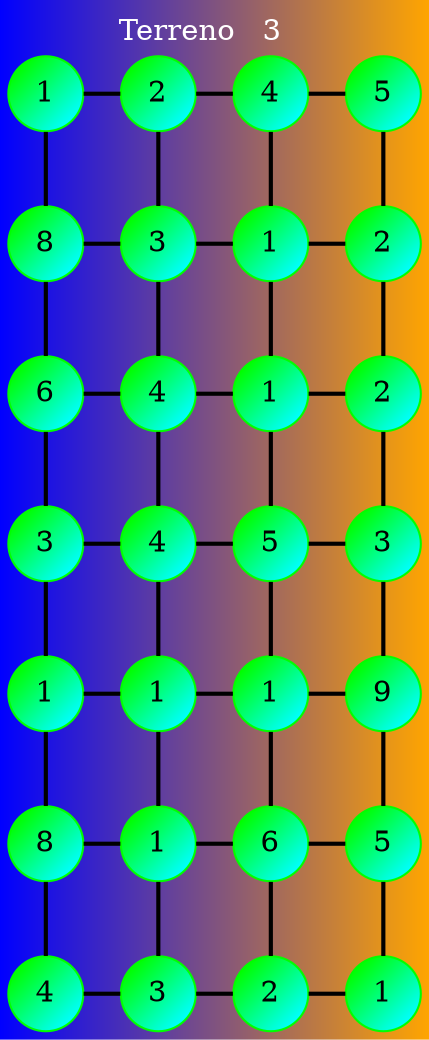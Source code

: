 
        graph grid{
	            layout=dot   
                fontcolor="white" 
                label=" Terreno   3    "    
                labelloc = "t"
                bgcolor="blue:orange"    
                edge [weight=1000 style=radial color=black ]
                node [shape=circle style="filled"  color="green:cyan" gradientangle="315"]
                
                edge [weight=1000 style=bold color=black]

                    1 [ label="1" ]; 
     2 [ label="2" ]; 
     3 [ label="4" ]; 
     4 [ label="5" ]; 
     5 [ label="8" ]; 
     6 [ label="3" ]; 
     7 [ label="1" ]; 
     8 [ label="2" ]; 
     9 [ label="6" ]; 
     10 [ label="4" ]; 
     11 [ label="1" ]; 
     12 [ label="2" ]; 
     13 [ label="3" ]; 
     14 [ label="4" ]; 
     15 [ label="5" ]; 
     16 [ label="3" ]; 
     17 [ label="1" ]; 
     18 [ label="1" ]; 
     19 [ label="1" ]; 
     20 [ label="9" ]; 
     21 [ label="8" ]; 
     22 [ label="1" ]; 
     23 [ label="6" ]; 
     24 [ label="5" ]; 
     25 [ label="4" ]; 
     26 [ label="3" ]; 
     27 [ label="2" ]; 
     28 [ label="1" ]; 
 rank=same { 1--2--3--4}
 rank=same {5--6--7--8}
 rank=same {9--10--11--12}
 rank=same {13--14--15--16}
 rank=same {17--18--19--20}
 rank=same {21--22--23--24}
 rank=same {25--26--27--28}
1--5--9--13--17--21--25
2--6--10--14--18--22--26
3--7--11--15--19--23--27
4--8--12--16--20--24--28}